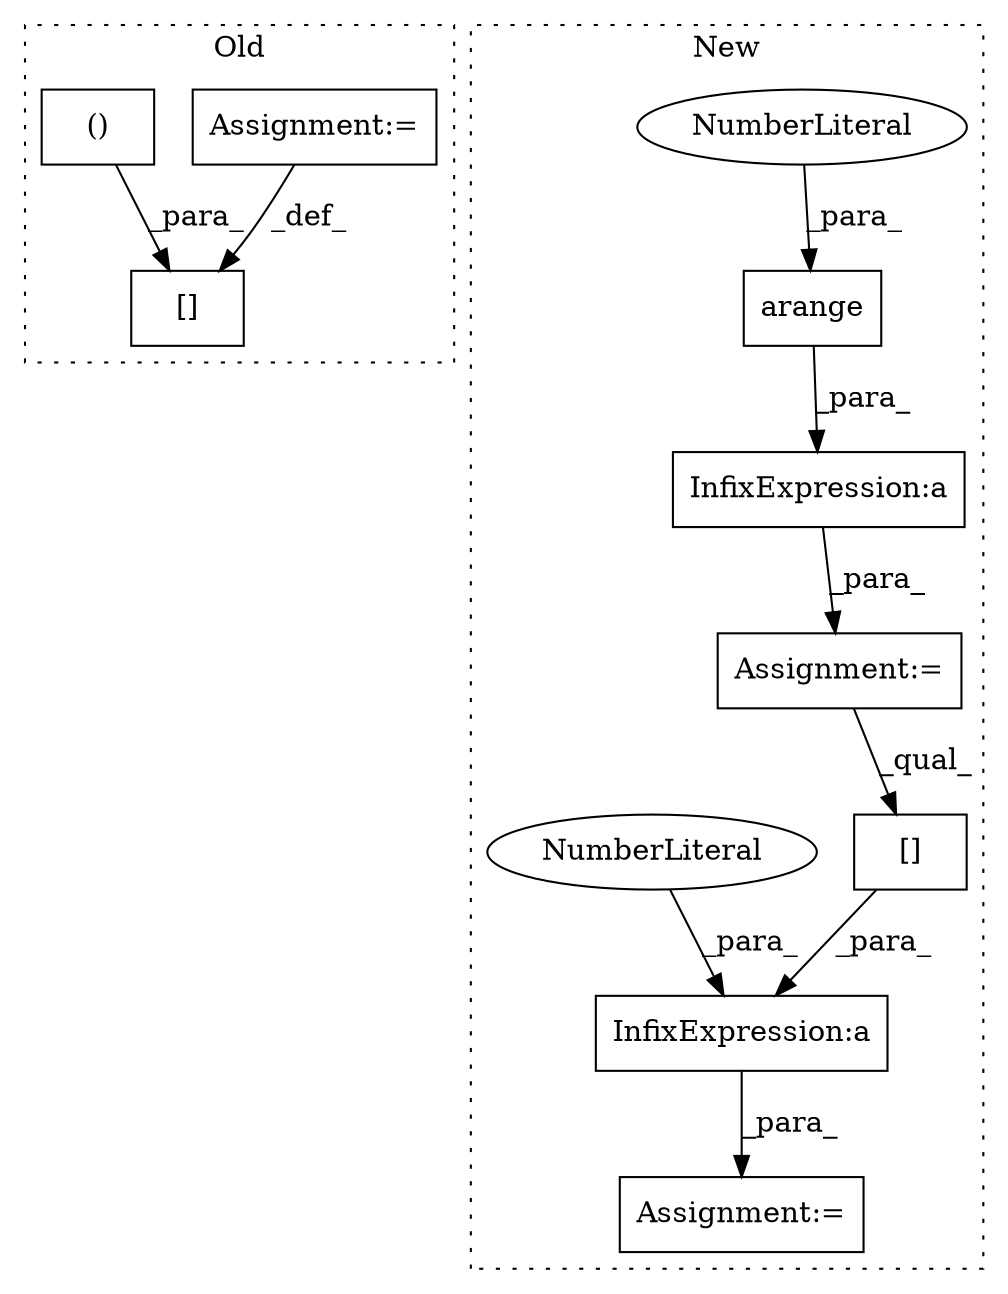 digraph G {
subgraph cluster0 {
1 [label="[]" a="2" s="210,236" l="11,2" shape="box"];
4 [label="Assignment:=" a="7" s="238" l="1" shape="box"];
9 [label="()" a="106" s="221" l="15" shape="box"];
label = "Old";
style="dotted";
}
subgraph cluster1 {
2 [label="arange" a="32" s="224,233" l="7,1" shape="box"];
3 [label="Assignment:=" a="7" s="422,499" l="53,2" shape="box"];
5 [label="NumberLiteral" a="34" s="231" l="2" shape="ellipse"];
6 [label="Assignment:=" a="7" s="330" l="1" shape="box"];
7 [label="InfixExpression:a" a="27" s="409" l="3" shape="box"];
8 [label="NumberLiteral" a="34" s="412" l="3" shape="ellipse"];
10 [label="InfixExpression:a" a="27" s="206" l="3" shape="box"];
11 [label="[]" a="2" s="395,408" l="12,1" shape="box"];
label = "New";
style="dotted";
}
2 -> 10 [label="_para_"];
4 -> 1 [label="_def_"];
5 -> 2 [label="_para_"];
6 -> 11 [label="_qual_"];
7 -> 3 [label="_para_"];
8 -> 7 [label="_para_"];
9 -> 1 [label="_para_"];
10 -> 6 [label="_para_"];
11 -> 7 [label="_para_"];
}